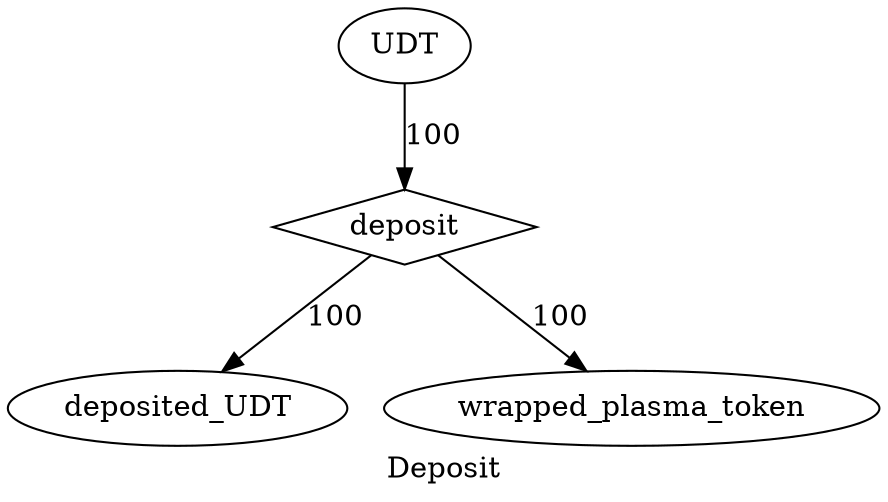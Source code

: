 digraph {
  label="Deposit";
  deposit[shape="diamond", style=""];

  UDT -> deposit[label="100"];
  deposit -> deposited_UDT[label="100"];
  deposit -> wrapped_plasma_token[label="100"];
}


